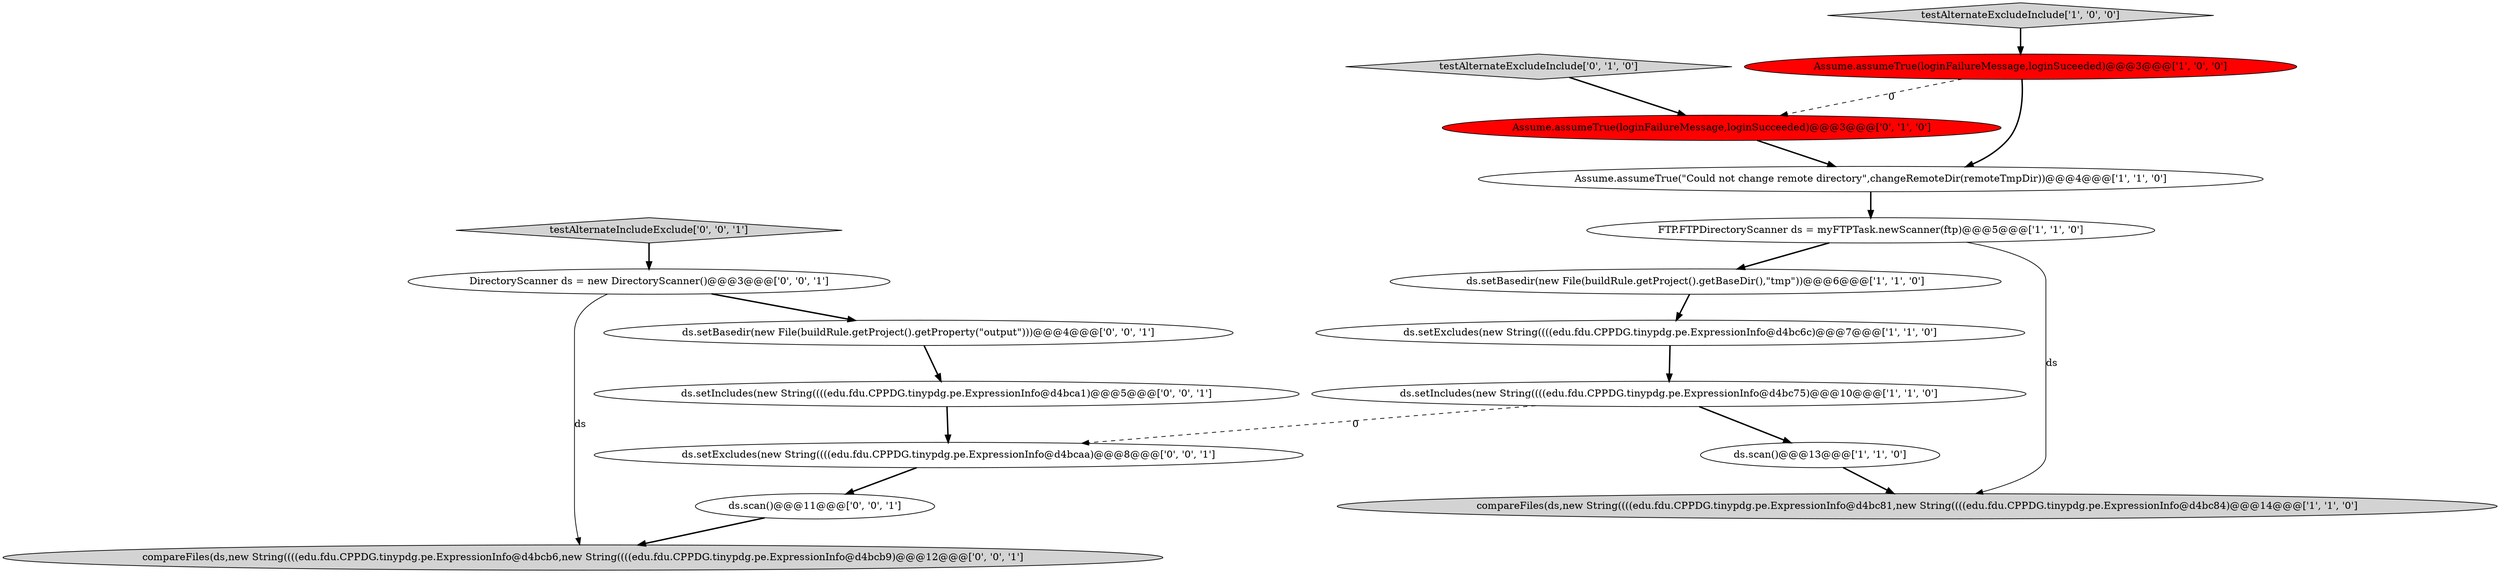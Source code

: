 digraph {
1 [style = filled, label = "Assume.assumeTrue(\"Could not change remote directory\",changeRemoteDir(remoteTmpDir))@@@4@@@['1', '1', '0']", fillcolor = white, shape = ellipse image = "AAA0AAABBB1BBB"];
0 [style = filled, label = "ds.scan()@@@13@@@['1', '1', '0']", fillcolor = white, shape = ellipse image = "AAA0AAABBB1BBB"];
7 [style = filled, label = "Assume.assumeTrue(loginFailureMessage,loginSuceeded)@@@3@@@['1', '0', '0']", fillcolor = red, shape = ellipse image = "AAA1AAABBB1BBB"];
2 [style = filled, label = "testAlternateExcludeInclude['1', '0', '0']", fillcolor = lightgray, shape = diamond image = "AAA0AAABBB1BBB"];
11 [style = filled, label = "ds.setExcludes(new String((((edu.fdu.CPPDG.tinypdg.pe.ExpressionInfo@d4bcaa)@@@8@@@['0', '0', '1']", fillcolor = white, shape = ellipse image = "AAA0AAABBB3BBB"];
14 [style = filled, label = "testAlternateIncludeExclude['0', '0', '1']", fillcolor = lightgray, shape = diamond image = "AAA0AAABBB3BBB"];
17 [style = filled, label = "compareFiles(ds,new String((((edu.fdu.CPPDG.tinypdg.pe.ExpressionInfo@d4bcb6,new String((((edu.fdu.CPPDG.tinypdg.pe.ExpressionInfo@d4bcb9)@@@12@@@['0', '0', '1']", fillcolor = lightgray, shape = ellipse image = "AAA0AAABBB3BBB"];
15 [style = filled, label = "ds.setIncludes(new String((((edu.fdu.CPPDG.tinypdg.pe.ExpressionInfo@d4bca1)@@@5@@@['0', '0', '1']", fillcolor = white, shape = ellipse image = "AAA0AAABBB3BBB"];
9 [style = filled, label = "Assume.assumeTrue(loginFailureMessage,loginSucceeded)@@@3@@@['0', '1', '0']", fillcolor = red, shape = ellipse image = "AAA1AAABBB2BBB"];
13 [style = filled, label = "ds.setBasedir(new File(buildRule.getProject().getProperty(\"output\")))@@@4@@@['0', '0', '1']", fillcolor = white, shape = ellipse image = "AAA0AAABBB3BBB"];
8 [style = filled, label = "compareFiles(ds,new String((((edu.fdu.CPPDG.tinypdg.pe.ExpressionInfo@d4bc81,new String((((edu.fdu.CPPDG.tinypdg.pe.ExpressionInfo@d4bc84)@@@14@@@['1', '1', '0']", fillcolor = lightgray, shape = ellipse image = "AAA0AAABBB1BBB"];
16 [style = filled, label = "ds.scan()@@@11@@@['0', '0', '1']", fillcolor = white, shape = ellipse image = "AAA0AAABBB3BBB"];
12 [style = filled, label = "DirectoryScanner ds = new DirectoryScanner()@@@3@@@['0', '0', '1']", fillcolor = white, shape = ellipse image = "AAA0AAABBB3BBB"];
6 [style = filled, label = "FTP.FTPDirectoryScanner ds = myFTPTask.newScanner(ftp)@@@5@@@['1', '1', '0']", fillcolor = white, shape = ellipse image = "AAA0AAABBB1BBB"];
3 [style = filled, label = "ds.setExcludes(new String((((edu.fdu.CPPDG.tinypdg.pe.ExpressionInfo@d4bc6c)@@@7@@@['1', '1', '0']", fillcolor = white, shape = ellipse image = "AAA0AAABBB1BBB"];
5 [style = filled, label = "ds.setBasedir(new File(buildRule.getProject().getBaseDir(),\"tmp\"))@@@6@@@['1', '1', '0']", fillcolor = white, shape = ellipse image = "AAA0AAABBB1BBB"];
4 [style = filled, label = "ds.setIncludes(new String((((edu.fdu.CPPDG.tinypdg.pe.ExpressionInfo@d4bc75)@@@10@@@['1', '1', '0']", fillcolor = white, shape = ellipse image = "AAA0AAABBB1BBB"];
10 [style = filled, label = "testAlternateExcludeInclude['0', '1', '0']", fillcolor = lightgray, shape = diamond image = "AAA0AAABBB2BBB"];
5->3 [style = bold, label=""];
11->16 [style = bold, label=""];
12->13 [style = bold, label=""];
6->5 [style = bold, label=""];
10->9 [style = bold, label=""];
1->6 [style = bold, label=""];
7->1 [style = bold, label=""];
2->7 [style = bold, label=""];
13->15 [style = bold, label=""];
15->11 [style = bold, label=""];
9->1 [style = bold, label=""];
16->17 [style = bold, label=""];
6->8 [style = solid, label="ds"];
4->11 [style = dashed, label="0"];
7->9 [style = dashed, label="0"];
3->4 [style = bold, label=""];
14->12 [style = bold, label=""];
12->17 [style = solid, label="ds"];
4->0 [style = bold, label=""];
0->8 [style = bold, label=""];
}
